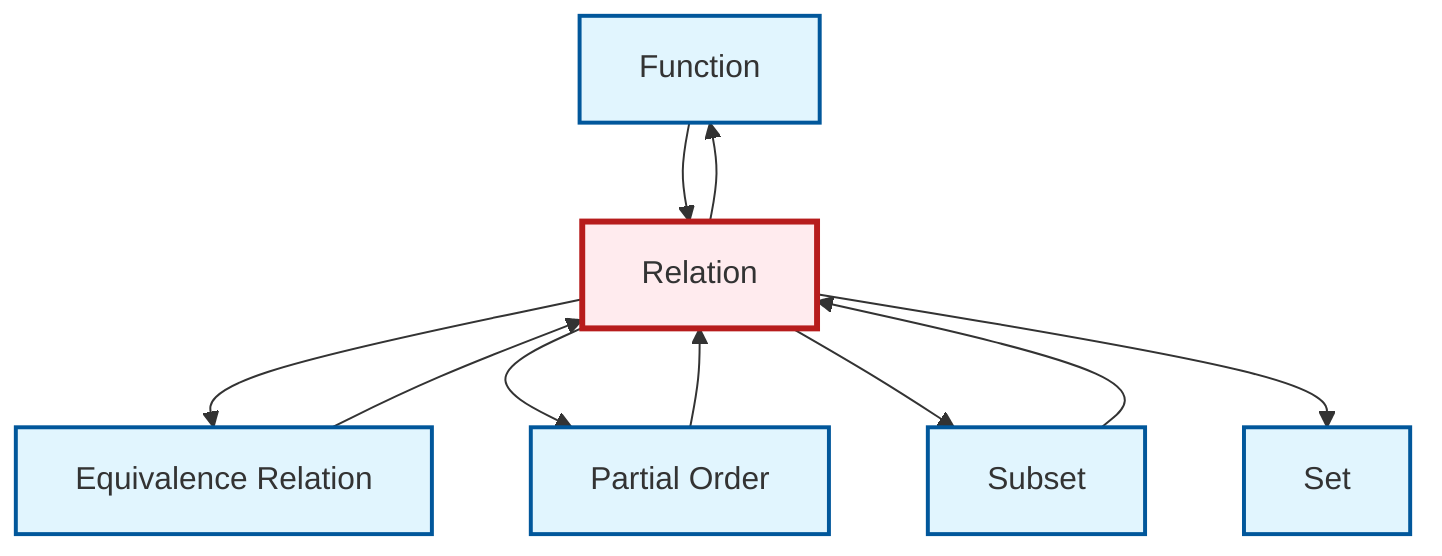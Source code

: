 graph TD
    classDef definition fill:#e1f5fe,stroke:#01579b,stroke-width:2px
    classDef theorem fill:#f3e5f5,stroke:#4a148c,stroke-width:2px
    classDef axiom fill:#fff3e0,stroke:#e65100,stroke-width:2px
    classDef example fill:#e8f5e9,stroke:#1b5e20,stroke-width:2px
    classDef current fill:#ffebee,stroke:#b71c1c,stroke-width:3px
    def-function["Function"]:::definition
    def-equivalence-relation["Equivalence Relation"]:::definition
    def-relation["Relation"]:::definition
    def-set["Set"]:::definition
    def-partial-order["Partial Order"]:::definition
    def-subset["Subset"]:::definition
    def-relation --> def-equivalence-relation
    def-function --> def-relation
    def-subset --> def-relation
    def-relation --> def-partial-order
    def-relation --> def-function
    def-equivalence-relation --> def-relation
    def-relation --> def-subset
    def-relation --> def-set
    def-partial-order --> def-relation
    class def-relation current